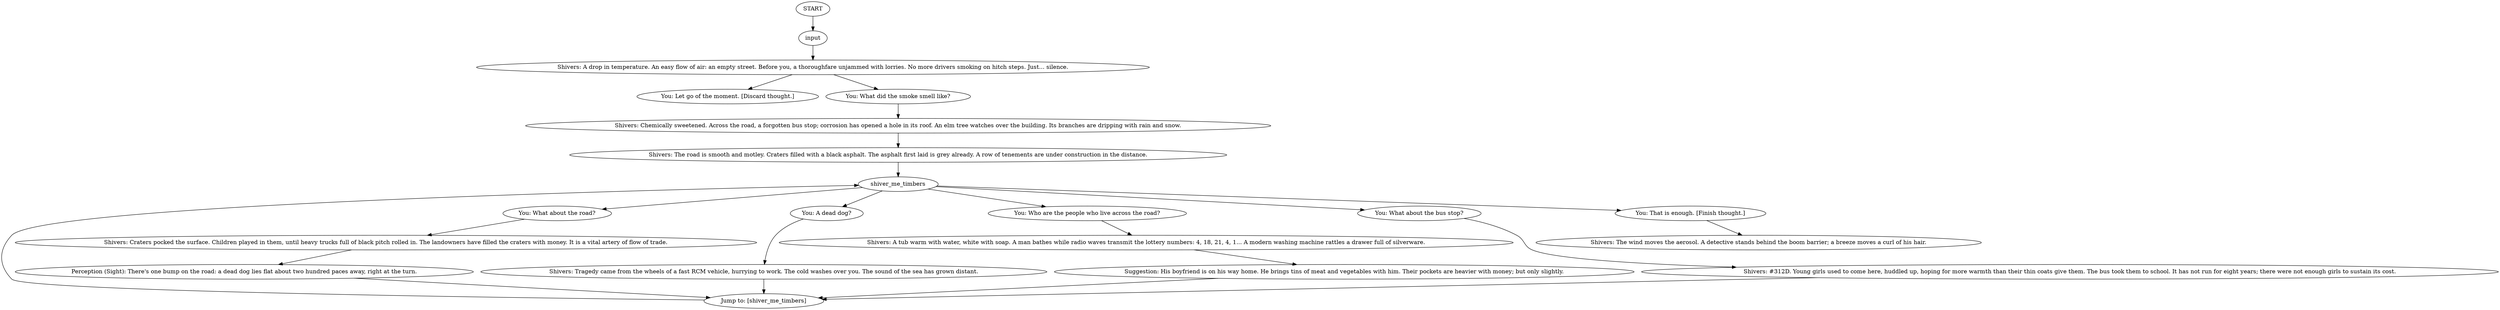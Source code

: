 # COAST ORB / roadsidethought
# Dialogue that comes up as the player walks along the street. Fantasy of the other side of the pavement.
# ==================================================
digraph G {
	  0 [label="START"];
	  1 [label="input"];
	  2 [label="Suggestion: His boyfriend is on his way home. He brings tins of meat and vegetables with him. Their pockets are heavier with money; but only slightly."];
	  3 [label="You: Let go of the moment. [Discard thought.]"];
	  4 [label="Shivers: #312D. Young girls used to come here, huddled up, hoping for more warmth than their thin coats give them. The bus took them to school. It has not run for eight years; there were not enough girls to sustain its cost."];
	  5 [label="You: What did the smoke smell like?"];
	  6 [label="Jump to: [shiver_me_timbers]"];
	  7 [label="You: What about the road?"];
	  8 [label="Shivers: Tragedy came from the wheels of a fast RCM vehicle, hurrying to work. The cold washes over you. The sound of the sea has grown distant."];
	  9 [label="Shivers: A drop in temperature. An easy flow of air: an empty street. Before you, a thoroughfare unjammed with lorries. No more drivers smoking on hitch steps. Just... silence."];
	  10 [label="Shivers: A tub warm with water, white with soap. A man bathes while radio waves transmit the lottery numbers: 4, 18, 21, 4, 1... A modern washing machine rattles a drawer full of silverware."];
	  11 [label="You: A dead dog?"];
	  12 [label="You: Who are the people who live across the road?"];
	  13 [label="Shivers: The wind moves the aerosol. A detective stands behind the boom barrier; a breeze moves a curl of his hair."];
	  14 [label="You: What about the bus stop?"];
	  15 [label="Perception (Sight): There's one bump on the road: a dead dog lies flat about two hundred paces away, right at the turn."];
	  16 [label="shiver_me_timbers"];
	  18 [label="Shivers: Craters pocked the surface. Children played in them, until heavy trucks full of black pitch rolled in. The landowners have filled the craters with money. It is a vital artery of flow of trade."];
	  19 [label="You: That is enough. [Finish thought.]"];
	  20 [label="Shivers: Chemically sweetened. Across the road, a forgotten bus stop; corrosion has opened a hole in its roof. An elm tree watches over the building. Its branches are dripping with rain and snow."];
	  21 [label="Shivers: The road is smooth and motley. Craters filled with a black asphalt. The asphalt first laid is grey already. A row of tenements are under construction in the distance."];
	  0 -> 1
	  1 -> 9
	  2 -> 6
	  4 -> 6
	  5 -> 20
	  6 -> 16
	  7 -> 18
	  8 -> 6
	  9 -> 3
	  9 -> 5
	  10 -> 2
	  11 -> 8
	  12 -> 10
	  14 -> 4
	  15 -> 6
	  16 -> 7
	  16 -> 11
	  16 -> 12
	  16 -> 14
	  16 -> 19
	  18 -> 15
	  19 -> 13
	  20 -> 21
	  21 -> 16
}


